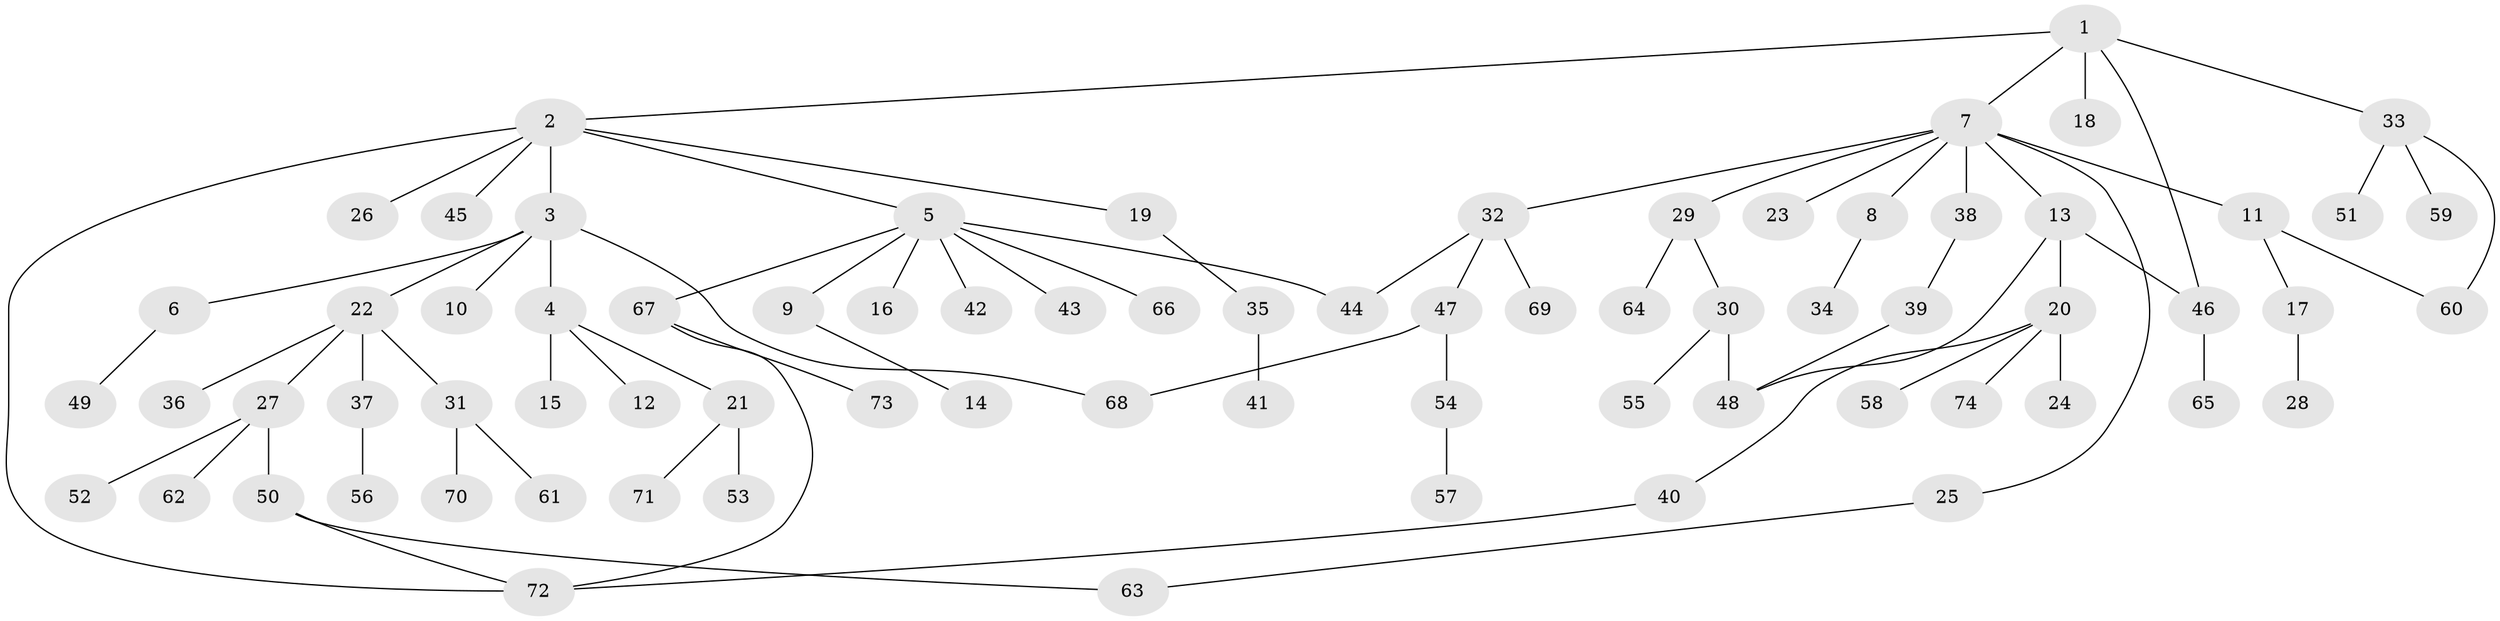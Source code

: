 // Generated by graph-tools (version 1.1) at 2025/25/03/09/25 03:25:34]
// undirected, 74 vertices, 83 edges
graph export_dot {
graph [start="1"]
  node [color=gray90,style=filled];
  1;
  2;
  3;
  4;
  5;
  6;
  7;
  8;
  9;
  10;
  11;
  12;
  13;
  14;
  15;
  16;
  17;
  18;
  19;
  20;
  21;
  22;
  23;
  24;
  25;
  26;
  27;
  28;
  29;
  30;
  31;
  32;
  33;
  34;
  35;
  36;
  37;
  38;
  39;
  40;
  41;
  42;
  43;
  44;
  45;
  46;
  47;
  48;
  49;
  50;
  51;
  52;
  53;
  54;
  55;
  56;
  57;
  58;
  59;
  60;
  61;
  62;
  63;
  64;
  65;
  66;
  67;
  68;
  69;
  70;
  71;
  72;
  73;
  74;
  1 -- 2;
  1 -- 7;
  1 -- 18;
  1 -- 33;
  1 -- 46;
  2 -- 3;
  2 -- 5;
  2 -- 19;
  2 -- 26;
  2 -- 45;
  2 -- 72;
  3 -- 4;
  3 -- 6;
  3 -- 10;
  3 -- 22;
  3 -- 68;
  4 -- 12;
  4 -- 15;
  4 -- 21;
  5 -- 9;
  5 -- 16;
  5 -- 42;
  5 -- 43;
  5 -- 44;
  5 -- 66;
  5 -- 67;
  6 -- 49;
  7 -- 8;
  7 -- 11;
  7 -- 13;
  7 -- 23;
  7 -- 25;
  7 -- 29;
  7 -- 32;
  7 -- 38;
  8 -- 34;
  9 -- 14;
  11 -- 17;
  11 -- 60;
  13 -- 20;
  13 -- 46;
  13 -- 48;
  17 -- 28;
  19 -- 35;
  20 -- 24;
  20 -- 40;
  20 -- 58;
  20 -- 74;
  21 -- 53;
  21 -- 71;
  22 -- 27;
  22 -- 31;
  22 -- 36;
  22 -- 37;
  25 -- 63;
  27 -- 50;
  27 -- 52;
  27 -- 62;
  29 -- 30;
  29 -- 64;
  30 -- 48;
  30 -- 55;
  31 -- 61;
  31 -- 70;
  32 -- 47;
  32 -- 69;
  32 -- 44;
  33 -- 51;
  33 -- 59;
  33 -- 60;
  35 -- 41;
  37 -- 56;
  38 -- 39;
  39 -- 48;
  40 -- 72;
  46 -- 65;
  47 -- 54;
  47 -- 68;
  50 -- 63;
  50 -- 72;
  54 -- 57;
  67 -- 73;
  67 -- 72;
}

